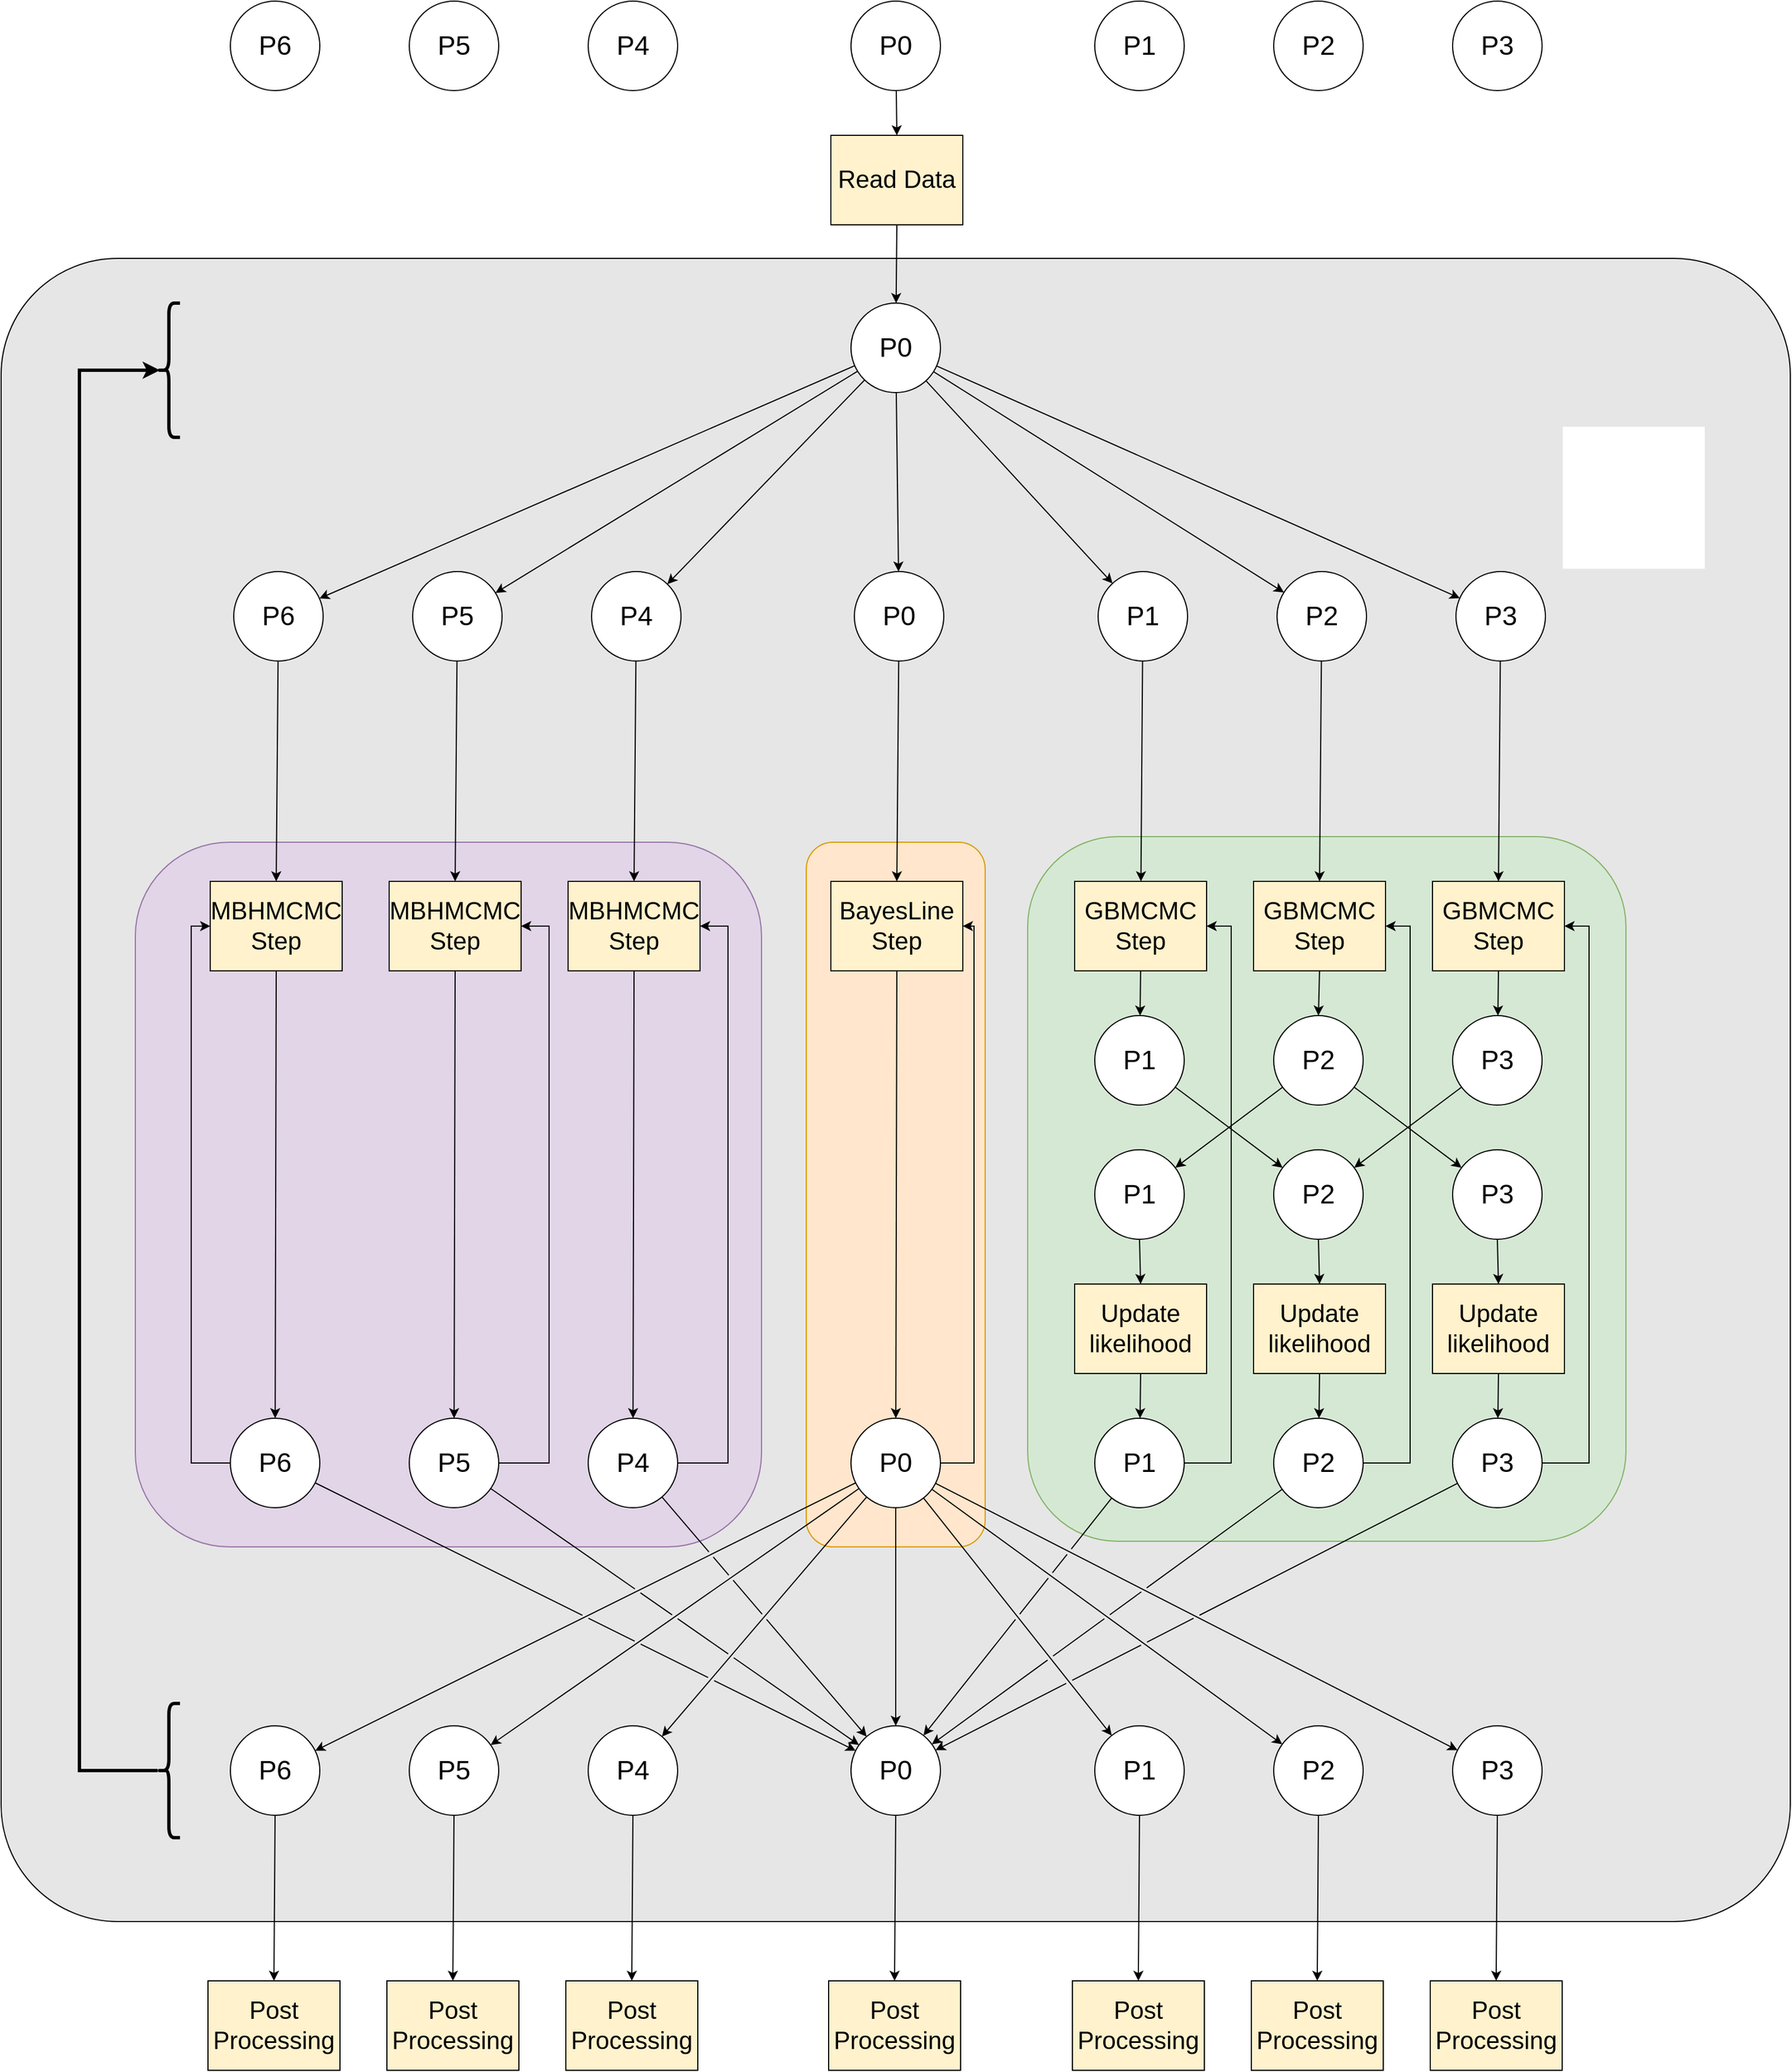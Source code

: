 <mxfile version="14.3.0" type="github">
  <diagram id="ocjEKwFpsV1IeR2hr5S3" name="Page-1">
    <mxGraphModel dx="2962" dy="2967" grid="1" gridSize="10" guides="1" tooltips="1" connect="1" arrows="1" fold="1" page="1" pageScale="1" pageWidth="850" pageHeight="1100" math="0" shadow="0">
      <root>
        <mxCell id="0" />
        <mxCell id="1" parent="0" />
        <mxCell id="KKFM_KyTwlKslKXIKcW2-42" value="" style="rounded=1;whiteSpace=wrap;html=1;strokeColor=#000000;fillColor=#E6E6E6;arcSize=7;" parent="1" vertex="1">
          <mxGeometry x="-800" y="-810" width="1600" height="1487" as="geometry" />
        </mxCell>
        <mxCell id="KKFM_KyTwlKslKXIKcW2-12" value="" style="rounded=1;whiteSpace=wrap;html=1;strokeColor=#d79b00;fontSize=14;fillColor=#ffe6cc;" parent="1" vertex="1">
          <mxGeometry x="-80" y="-288" width="160" height="630" as="geometry" />
        </mxCell>
        <mxCell id="9TntlFMedyVJn60BAklY-58" value="" style="rounded=1;whiteSpace=wrap;html=1;strokeColor=#9673a6;fontSize=14;fillColor=#e1d5e7;" parent="1" vertex="1">
          <mxGeometry x="-680" y="-288" width="560" height="630" as="geometry" />
        </mxCell>
        <mxCell id="fXf3r-uobzJEQX9jouKG-5" value="P0" style="ellipse;whiteSpace=wrap;html=1;fontSize=24;" parent="1" vertex="1">
          <mxGeometry x="-40" y="-770" width="80" height="80" as="geometry" />
        </mxCell>
        <mxCell id="fXf3r-uobzJEQX9jouKG-9" value="P0" style="ellipse;whiteSpace=wrap;html=1;fontSize=24;" parent="1" vertex="1">
          <mxGeometry x="-37" y="-530" width="80" height="80" as="geometry" />
        </mxCell>
        <mxCell id="fXf3r-uobzJEQX9jouKG-16" value="" style="endArrow=classic;html=1;fontSize=24;" parent="1" source="fXf3r-uobzJEQX9jouKG-5" target="fXf3r-uobzJEQX9jouKG-10" edge="1">
          <mxGeometry width="50" height="50" relative="1" as="geometry">
            <mxPoint x="-37" y="-570" as="sourcePoint" />
            <mxPoint x="-27" y="-360" as="targetPoint" />
          </mxGeometry>
        </mxCell>
        <mxCell id="fXf3r-uobzJEQX9jouKG-17" value="" style="endArrow=classic;html=1;fontSize=24;" parent="1" source="fXf3r-uobzJEQX9jouKG-5" target="fXf3r-uobzJEQX9jouKG-11" edge="1">
          <mxGeometry width="50" height="50" relative="1" as="geometry">
            <mxPoint x="-37" y="-570" as="sourcePoint" />
            <mxPoint x="73" y="-370" as="targetPoint" />
          </mxGeometry>
        </mxCell>
        <mxCell id="fXf3r-uobzJEQX9jouKG-19" value="" style="endArrow=classic;html=1;fontSize=24;" parent="1" source="fXf3r-uobzJEQX9jouKG-5" target="fXf3r-uobzJEQX9jouKG-12" edge="1">
          <mxGeometry width="50" height="50" relative="1" as="geometry">
            <mxPoint x="-8.716" y="-571.716" as="sourcePoint" />
            <mxPoint x="333" y="-430" as="targetPoint" />
          </mxGeometry>
        </mxCell>
        <mxCell id="fXf3r-uobzJEQX9jouKG-21" value="" style="endArrow=classic;html=1;fontSize=24;" parent="1" source="fXf3r-uobzJEQX9jouKG-5" target="fXf3r-uobzJEQX9jouKG-9" edge="1">
          <mxGeometry width="50" height="50" relative="1" as="geometry">
            <mxPoint x="83" y="-570" as="sourcePoint" />
            <mxPoint x="3" y="-490" as="targetPoint" />
          </mxGeometry>
        </mxCell>
        <mxCell id="fXf3r-uobzJEQX9jouKG-22" value="BayesLine Step" style="rounded=0;whiteSpace=wrap;html=1;fontSize=22;fillColor=#fff2cc;" parent="1" vertex="1">
          <mxGeometry x="-58" y="-253" width="118" height="80" as="geometry" />
        </mxCell>
        <mxCell id="fXf3r-uobzJEQX9jouKG-26" value="P3" style="ellipse;whiteSpace=wrap;html=1;fontSize=24;" parent="1" vertex="1">
          <mxGeometry x="498" y="-1040" width="80" height="80" as="geometry" />
        </mxCell>
        <mxCell id="fXf3r-uobzJEQX9jouKG-27" value="P2" style="ellipse;whiteSpace=wrap;html=1;fontSize=24;" parent="1" vertex="1">
          <mxGeometry x="338" y="-1040" width="80" height="80" as="geometry" />
        </mxCell>
        <mxCell id="fXf3r-uobzJEQX9jouKG-28" value="&lt;font style=&quot;font-size: 24px&quot;&gt;P1&lt;/font&gt;" style="ellipse;whiteSpace=wrap;html=1;fontSize=24;" parent="1" vertex="1">
          <mxGeometry x="178" y="-1040" width="80" height="80" as="geometry" />
        </mxCell>
        <mxCell id="fXf3r-uobzJEQX9jouKG-29" value="&lt;font style=&quot;font-size: 24px&quot;&gt;P0&lt;/font&gt;" style="ellipse;whiteSpace=wrap;html=1;fontSize=24;" parent="1" vertex="1">
          <mxGeometry x="-40" y="-1040" width="80" height="80" as="geometry" />
        </mxCell>
        <mxCell id="fXf3r-uobzJEQX9jouKG-30" value="Read Data" style="rounded=0;whiteSpace=wrap;html=1;fontSize=22;fillColor=#fff2cc;" parent="1" vertex="1">
          <mxGeometry x="-58" y="-920" width="118" height="80" as="geometry" />
        </mxCell>
        <mxCell id="fXf3r-uobzJEQX9jouKG-31" value="" style="endArrow=classic;html=1;entryX=0.5;entryY=0;entryDx=0;entryDy=0;fontSize=24;" parent="1" source="fXf3r-uobzJEQX9jouKG-29" target="fXf3r-uobzJEQX9jouKG-30" edge="1">
          <mxGeometry width="50" height="50" relative="1" as="geometry">
            <mxPoint x="260" y="-570" as="sourcePoint" />
            <mxPoint x="310" y="-620" as="targetPoint" />
          </mxGeometry>
        </mxCell>
        <mxCell id="fXf3r-uobzJEQX9jouKG-32" value="" style="endArrow=classic;html=1;exitX=0.5;exitY=1;exitDx=0;exitDy=0;fontSize=24;" parent="1" source="fXf3r-uobzJEQX9jouKG-30" target="fXf3r-uobzJEQX9jouKG-5" edge="1">
          <mxGeometry width="50" height="50" relative="1" as="geometry">
            <mxPoint x="260" y="-540" as="sourcePoint" />
            <mxPoint x="310" y="-590" as="targetPoint" />
          </mxGeometry>
        </mxCell>
        <mxCell id="fXf3r-uobzJEQX9jouKG-42" value="" style="endArrow=classic;html=1;exitX=0.5;exitY=1;exitDx=0;exitDy=0;fontSize=24;" parent="1" source="fXf3r-uobzJEQX9jouKG-22" target="fXf3r-uobzJEQX9jouKG-100" edge="1">
          <mxGeometry width="50" height="50" relative="1" as="geometry">
            <mxPoint x="220" y="-178" as="sourcePoint" />
            <mxPoint y="-98" as="targetPoint" />
          </mxGeometry>
        </mxCell>
        <mxCell id="fXf3r-uobzJEQX9jouKG-63" value="" style="endArrow=classic;html=1;entryX=0.5;entryY=0;entryDx=0;entryDy=0;fontSize=24;" parent="1" source="fXf3r-uobzJEQX9jouKG-9" target="fXf3r-uobzJEQX9jouKG-22" edge="1">
          <mxGeometry relative="1" as="geometry">
            <mxPoint y="-298" as="sourcePoint" />
            <mxPoint x="260" y="-78" as="targetPoint" />
          </mxGeometry>
        </mxCell>
        <mxCell id="fXf3r-uobzJEQX9jouKG-93" value="" style="endArrow=classic;html=1;entryX=0.5;entryY=0;entryDx=0;entryDy=0;fontSize=24;" parent="1" edge="1">
          <mxGeometry width="50" height="50" relative="1" as="geometry">
            <mxPoint x="200" y="-200" as="sourcePoint" />
            <mxPoint x="420" y="-280" as="targetPoint" />
          </mxGeometry>
        </mxCell>
        <mxCell id="KKFM_KyTwlKslKXIKcW2-18" style="edgeStyle=orthogonalEdgeStyle;rounded=0;jumpStyle=gap;orthogonalLoop=1;jettySize=auto;html=1;entryX=1;entryY=0.5;entryDx=0;entryDy=0;" parent="1" source="fXf3r-uobzJEQX9jouKG-100" target="fXf3r-uobzJEQX9jouKG-22" edge="1">
          <mxGeometry relative="1" as="geometry">
            <Array as="points">
              <mxPoint x="70" y="267" />
              <mxPoint x="70" y="-213" />
            </Array>
          </mxGeometry>
        </mxCell>
        <mxCell id="fXf3r-uobzJEQX9jouKG-100" value="P0" style="ellipse;whiteSpace=wrap;html=1;fontSize=24;" parent="1" vertex="1">
          <mxGeometry x="-40" y="227" width="80" height="80" as="geometry" />
        </mxCell>
        <mxCell id="KKFM_KyTwlKslKXIKcW2-38" style="edgeStyle=orthogonalEdgeStyle;rounded=0;jumpStyle=gap;orthogonalLoop=1;jettySize=auto;html=1;" parent="1" source="fXf3r-uobzJEQX9jouKG-116" target="KKFM_KyTwlKslKXIKcW2-31" edge="1">
          <mxGeometry relative="1" as="geometry" />
        </mxCell>
        <mxCell id="fXf3r-uobzJEQX9jouKG-116" value="P0" style="ellipse;whiteSpace=wrap;html=1;fontSize=24;" parent="1" vertex="1">
          <mxGeometry x="-40" y="502" width="80" height="80" as="geometry" />
        </mxCell>
        <mxCell id="fXf3r-uobzJEQX9jouKG-117" value="" style="endArrow=classic;html=1;fontSize=24;" parent="1" source="fXf3r-uobzJEQX9jouKG-100" target="fXf3r-uobzJEQX9jouKG-116" edge="1">
          <mxGeometry width="50" height="50" relative="1" as="geometry">
            <mxPoint x="190" y="162" as="sourcePoint" />
            <mxPoint x="240" y="112" as="targetPoint" />
          </mxGeometry>
        </mxCell>
        <mxCell id="KKFM_KyTwlKslKXIKcW2-41" style="edgeStyle=orthogonalEdgeStyle;rounded=0;jumpStyle=gap;orthogonalLoop=1;jettySize=auto;html=1;" parent="1" source="fXf3r-uobzJEQX9jouKG-129" target="KKFM_KyTwlKslKXIKcW2-34" edge="1">
          <mxGeometry relative="1" as="geometry" />
        </mxCell>
        <mxCell id="fXf3r-uobzJEQX9jouKG-129" value="P3" style="ellipse;whiteSpace=wrap;html=1;fontSize=24;" parent="1" vertex="1">
          <mxGeometry x="498" y="502" width="80" height="80" as="geometry" />
        </mxCell>
        <mxCell id="KKFM_KyTwlKslKXIKcW2-40" style="edgeStyle=orthogonalEdgeStyle;rounded=0;jumpStyle=gap;orthogonalLoop=1;jettySize=auto;html=1;" parent="1" source="fXf3r-uobzJEQX9jouKG-130" target="KKFM_KyTwlKslKXIKcW2-33" edge="1">
          <mxGeometry relative="1" as="geometry" />
        </mxCell>
        <mxCell id="fXf3r-uobzJEQX9jouKG-130" value="P2" style="ellipse;whiteSpace=wrap;html=1;fontSize=24;" parent="1" vertex="1">
          <mxGeometry x="338" y="502" width="80" height="80" as="geometry" />
        </mxCell>
        <mxCell id="KKFM_KyTwlKslKXIKcW2-39" style="edgeStyle=orthogonalEdgeStyle;rounded=0;jumpStyle=gap;orthogonalLoop=1;jettySize=auto;html=1;" parent="1" source="fXf3r-uobzJEQX9jouKG-131" target="KKFM_KyTwlKslKXIKcW2-32" edge="1">
          <mxGeometry relative="1" as="geometry" />
        </mxCell>
        <mxCell id="fXf3r-uobzJEQX9jouKG-131" value="P1" style="ellipse;whiteSpace=wrap;html=1;fontSize=24;" parent="1" vertex="1">
          <mxGeometry x="178" y="502" width="80" height="80" as="geometry" />
        </mxCell>
        <mxCell id="9TntlFMedyVJn60BAklY-5" value="P6" style="ellipse;whiteSpace=wrap;html=1;fontSize=24;" parent="1" vertex="1">
          <mxGeometry x="-595" y="-1040" width="80" height="80" as="geometry" />
        </mxCell>
        <mxCell id="9TntlFMedyVJn60BAklY-6" value="P5" style="ellipse;whiteSpace=wrap;html=1;fontSize=24;" parent="1" vertex="1">
          <mxGeometry x="-435" y="-1040" width="80" height="80" as="geometry" />
        </mxCell>
        <mxCell id="9TntlFMedyVJn60BAklY-7" value="P4" style="ellipse;whiteSpace=wrap;html=1;fontSize=24;" parent="1" vertex="1">
          <mxGeometry x="-275" y="-1040" width="80" height="80" as="geometry" />
        </mxCell>
        <mxCell id="9TntlFMedyVJn60BAklY-16" value="" style="endArrow=classic;html=1;labelBackgroundColor=none;fontSize=14;" parent="1" source="fXf3r-uobzJEQX9jouKG-5" target="9TntlFMedyVJn60BAklY-12" edge="1">
          <mxGeometry width="50" height="50" relative="1" as="geometry">
            <mxPoint x="-492" y="-490" as="sourcePoint" />
            <mxPoint x="-442" y="-540" as="targetPoint" />
          </mxGeometry>
        </mxCell>
        <mxCell id="9TntlFMedyVJn60BAklY-17" value="" style="endArrow=classic;html=1;labelBackgroundColor=none;fontSize=14;" parent="1" source="fXf3r-uobzJEQX9jouKG-5" target="9TntlFMedyVJn60BAklY-13" edge="1">
          <mxGeometry width="50" height="50" relative="1" as="geometry">
            <mxPoint x="-492" y="-490" as="sourcePoint" />
            <mxPoint x="-442" y="-540" as="targetPoint" />
          </mxGeometry>
        </mxCell>
        <mxCell id="9TntlFMedyVJn60BAklY-18" value="" style="endArrow=classic;html=1;labelBackgroundColor=none;fontSize=14;" parent="1" source="fXf3r-uobzJEQX9jouKG-5" target="9TntlFMedyVJn60BAklY-14" edge="1">
          <mxGeometry width="50" height="50" relative="1" as="geometry">
            <mxPoint x="-492" y="-490" as="sourcePoint" />
            <mxPoint x="-442" y="-540" as="targetPoint" />
          </mxGeometry>
        </mxCell>
        <mxCell id="9TntlFMedyVJn60BAklY-20" value="MBHMCMC Step" style="rounded=0;whiteSpace=wrap;html=1;fontSize=22;fillColor=#fff2cc;" parent="1" vertex="1">
          <mxGeometry x="-613" y="-253" width="118" height="80" as="geometry" />
        </mxCell>
        <mxCell id="9TntlFMedyVJn60BAklY-21" value="MBHMCMC Step" style="rounded=0;whiteSpace=wrap;html=1;fontSize=22;fillColor=#fff2cc;" parent="1" vertex="1">
          <mxGeometry x="-453" y="-253" width="118" height="80" as="geometry" />
        </mxCell>
        <mxCell id="9TntlFMedyVJn60BAklY-22" value="MBHMCMC Step" style="rounded=0;whiteSpace=wrap;html=1;fontSize=22;fillColor=#fff2cc;" parent="1" vertex="1">
          <mxGeometry x="-293" y="-253" width="118" height="80" as="geometry" />
        </mxCell>
        <mxCell id="9TntlFMedyVJn60BAklY-29" value="" style="endArrow=classic;html=1;labelBackgroundColor=none;fontSize=14;entryX=0.5;entryY=0;entryDx=0;entryDy=0;" parent="1" source="9TntlFMedyVJn60BAklY-12" target="9TntlFMedyVJn60BAklY-20" edge="1">
          <mxGeometry width="50" height="50" relative="1" as="geometry">
            <mxPoint x="-555" y="-298" as="sourcePoint" />
            <mxPoint x="-275" y="-138" as="targetPoint" />
          </mxGeometry>
        </mxCell>
        <mxCell id="9TntlFMedyVJn60BAklY-30" value="" style="endArrow=classic;html=1;labelBackgroundColor=none;fontSize=14;entryX=0.5;entryY=0;entryDx=0;entryDy=0;" parent="1" source="9TntlFMedyVJn60BAklY-13" target="9TntlFMedyVJn60BAklY-21" edge="1">
          <mxGeometry width="50" height="50" relative="1" as="geometry">
            <mxPoint x="-395" y="-298" as="sourcePoint" />
            <mxPoint x="-275" y="-138" as="targetPoint" />
          </mxGeometry>
        </mxCell>
        <mxCell id="9TntlFMedyVJn60BAklY-31" value="" style="endArrow=classic;html=1;labelBackgroundColor=none;fontSize=14;entryX=0.5;entryY=0;entryDx=0;entryDy=0;" parent="1" source="9TntlFMedyVJn60BAklY-14" target="9TntlFMedyVJn60BAklY-22" edge="1">
          <mxGeometry width="50" height="50" relative="1" as="geometry">
            <mxPoint x="-235" y="-298" as="sourcePoint" />
            <mxPoint x="-275" y="-138" as="targetPoint" />
          </mxGeometry>
        </mxCell>
        <mxCell id="9TntlFMedyVJn60BAklY-55" style="edgeStyle=orthogonalEdgeStyle;rounded=0;orthogonalLoop=1;jettySize=auto;html=1;entryX=0;entryY=0.5;entryDx=0;entryDy=0;labelBackgroundColor=none;fontSize=24;" parent="1" source="9TntlFMedyVJn60BAklY-34" target="9TntlFMedyVJn60BAklY-20" edge="1">
          <mxGeometry relative="1" as="geometry">
            <Array as="points">
              <mxPoint x="-630" y="267" />
              <mxPoint x="-630" y="-213" />
            </Array>
          </mxGeometry>
        </mxCell>
        <mxCell id="9TntlFMedyVJn60BAklY-34" value="P6" style="ellipse;whiteSpace=wrap;html=1;fontSize=24;" parent="1" vertex="1">
          <mxGeometry x="-595" y="227" width="80" height="80" as="geometry" />
        </mxCell>
        <mxCell id="9TntlFMedyVJn60BAklY-56" style="edgeStyle=orthogonalEdgeStyle;rounded=0;orthogonalLoop=1;jettySize=auto;html=1;entryX=1;entryY=0.5;entryDx=0;entryDy=0;labelBackgroundColor=none;fontSize=24;" parent="1" source="9TntlFMedyVJn60BAklY-35" target="9TntlFMedyVJn60BAklY-21" edge="1">
          <mxGeometry relative="1" as="geometry">
            <Array as="points">
              <mxPoint x="-310" y="267" />
              <mxPoint x="-310" y="-213" />
            </Array>
          </mxGeometry>
        </mxCell>
        <mxCell id="9TntlFMedyVJn60BAklY-35" value="P5" style="ellipse;whiteSpace=wrap;html=1;fontSize=24;" parent="1" vertex="1">
          <mxGeometry x="-435" y="227" width="80" height="80" as="geometry" />
        </mxCell>
        <mxCell id="9TntlFMedyVJn60BAklY-57" style="edgeStyle=orthogonalEdgeStyle;rounded=0;orthogonalLoop=1;jettySize=auto;html=1;entryX=1;entryY=0.5;entryDx=0;entryDy=0;labelBackgroundColor=none;fontSize=24;" parent="1" source="9TntlFMedyVJn60BAklY-36" target="9TntlFMedyVJn60BAklY-22" edge="1">
          <mxGeometry relative="1" as="geometry">
            <Array as="points">
              <mxPoint x="-150" y="267" />
              <mxPoint x="-150" y="-213" />
            </Array>
          </mxGeometry>
        </mxCell>
        <mxCell id="9TntlFMedyVJn60BAklY-36" value="P4" style="ellipse;whiteSpace=wrap;html=1;fontSize=24;" parent="1" vertex="1">
          <mxGeometry x="-275" y="227" width="80" height="80" as="geometry" />
        </mxCell>
        <mxCell id="KKFM_KyTwlKslKXIKcW2-35" style="edgeStyle=orthogonalEdgeStyle;rounded=0;jumpStyle=gap;orthogonalLoop=1;jettySize=auto;html=1;" parent="1" source="9TntlFMedyVJn60BAklY-38" target="KKFM_KyTwlKslKXIKcW2-28" edge="1">
          <mxGeometry relative="1" as="geometry" />
        </mxCell>
        <mxCell id="9TntlFMedyVJn60BAklY-38" value="P6" style="ellipse;whiteSpace=wrap;html=1;fontSize=24;" parent="1" vertex="1">
          <mxGeometry x="-595" y="502" width="80" height="80" as="geometry" />
        </mxCell>
        <mxCell id="KKFM_KyTwlKslKXIKcW2-36" style="edgeStyle=orthogonalEdgeStyle;rounded=0;jumpStyle=gap;orthogonalLoop=1;jettySize=auto;html=1;" parent="1" source="9TntlFMedyVJn60BAklY-39" target="KKFM_KyTwlKslKXIKcW2-29" edge="1">
          <mxGeometry relative="1" as="geometry" />
        </mxCell>
        <mxCell id="9TntlFMedyVJn60BAklY-39" value="P5" style="ellipse;whiteSpace=wrap;html=1;fontSize=24;" parent="1" vertex="1">
          <mxGeometry x="-435" y="502" width="80" height="80" as="geometry" />
        </mxCell>
        <mxCell id="KKFM_KyTwlKslKXIKcW2-37" style="edgeStyle=orthogonalEdgeStyle;rounded=0;jumpStyle=gap;orthogonalLoop=1;jettySize=auto;html=1;" parent="1" source="9TntlFMedyVJn60BAklY-40" target="KKFM_KyTwlKslKXIKcW2-30" edge="1">
          <mxGeometry relative="1" as="geometry" />
        </mxCell>
        <mxCell id="9TntlFMedyVJn60BAklY-40" value="P4" style="ellipse;whiteSpace=wrap;html=1;fontSize=24;" parent="1" vertex="1">
          <mxGeometry x="-275" y="502" width="80" height="80" as="geometry" />
        </mxCell>
        <mxCell id="9TntlFMedyVJn60BAklY-43" value="" style="endArrow=classic;html=1;labelBackgroundColor=none;fontSize=14;exitX=0.5;exitY=1;exitDx=0;exitDy=0;" parent="1" source="9TntlFMedyVJn60BAklY-20" target="9TntlFMedyVJn60BAklY-34" edge="1">
          <mxGeometry relative="1" as="geometry">
            <mxPoint x="-435" y="22" as="sourcePoint" />
            <mxPoint x="-335" y="22" as="targetPoint" />
          </mxGeometry>
        </mxCell>
        <mxCell id="9TntlFMedyVJn60BAklY-45" value="" style="endArrow=classic;html=1;labelBackgroundColor=none;fontSize=14;exitX=0.5;exitY=1;exitDx=0;exitDy=0;" parent="1" source="9TntlFMedyVJn60BAklY-21" target="9TntlFMedyVJn60BAklY-35" edge="1">
          <mxGeometry relative="1" as="geometry">
            <mxPoint x="-435" y="22" as="sourcePoint" />
            <mxPoint x="-335" y="22" as="targetPoint" />
          </mxGeometry>
        </mxCell>
        <mxCell id="9TntlFMedyVJn60BAklY-47" value="" style="endArrow=classic;html=1;labelBackgroundColor=none;fontSize=14;exitX=0.5;exitY=1;exitDx=0;exitDy=0;" parent="1" source="9TntlFMedyVJn60BAklY-22" target="9TntlFMedyVJn60BAklY-36" edge="1">
          <mxGeometry relative="1" as="geometry">
            <mxPoint x="-435" y="22" as="sourcePoint" />
            <mxPoint x="-335" y="22" as="targetPoint" />
          </mxGeometry>
        </mxCell>
        <mxCell id="KKFM_KyTwlKslKXIKcW2-1" value="" style="endArrow=classic;html=1;jumpStyle=gap;" parent="1" source="fXf3r-uobzJEQX9jouKG-100" target="fXf3r-uobzJEQX9jouKG-131" edge="1">
          <mxGeometry width="50" height="50" relative="1" as="geometry">
            <mxPoint x="460" y="442" as="sourcePoint" />
            <mxPoint x="510" y="392" as="targetPoint" />
          </mxGeometry>
        </mxCell>
        <mxCell id="KKFM_KyTwlKslKXIKcW2-2" value="" style="endArrow=classic;html=1;jumpStyle=gap;" parent="1" source="fXf3r-uobzJEQX9jouKG-100" target="fXf3r-uobzJEQX9jouKG-130" edge="1">
          <mxGeometry width="50" height="50" relative="1" as="geometry">
            <mxPoint x="32.151" y="345.307" as="sourcePoint" />
            <mxPoint x="147.812" y="518.718" as="targetPoint" />
          </mxGeometry>
        </mxCell>
        <mxCell id="KKFM_KyTwlKslKXIKcW2-3" value="" style="endArrow=classic;html=1;jumpStyle=gap;" parent="1" source="fXf3r-uobzJEQX9jouKG-100" target="fXf3r-uobzJEQX9jouKG-129" edge="1">
          <mxGeometry width="50" height="50" relative="1" as="geometry">
            <mxPoint x="42" y="336" as="sourcePoint" />
            <mxPoint x="298" y="528" as="targetPoint" />
          </mxGeometry>
        </mxCell>
        <mxCell id="KKFM_KyTwlKslKXIKcW2-5" value="" style="endArrow=classic;html=1;jumpStyle=gap;" parent="1" source="fXf3r-uobzJEQX9jouKG-100" target="9TntlFMedyVJn60BAklY-38" edge="1">
          <mxGeometry width="50" height="50" relative="1" as="geometry">
            <mxPoint x="940" y="322" as="sourcePoint" />
            <mxPoint x="990" y="272" as="targetPoint" />
          </mxGeometry>
        </mxCell>
        <mxCell id="KKFM_KyTwlKslKXIKcW2-6" value="" style="endArrow=classic;html=1;jumpStyle=gap;" parent="1" source="fXf3r-uobzJEQX9jouKG-100" target="9TntlFMedyVJn60BAklY-39" edge="1">
          <mxGeometry width="50" height="50" relative="1" as="geometry">
            <mxPoint x="940" y="322" as="sourcePoint" />
            <mxPoint x="990" y="272" as="targetPoint" />
          </mxGeometry>
        </mxCell>
        <mxCell id="KKFM_KyTwlKslKXIKcW2-7" value="" style="endArrow=classic;html=1;jumpStyle=gap;" parent="1" source="fXf3r-uobzJEQX9jouKG-100" target="9TntlFMedyVJn60BAklY-40" edge="1">
          <mxGeometry width="50" height="50" relative="1" as="geometry">
            <mxPoint x="940" y="322" as="sourcePoint" />
            <mxPoint x="990" y="272" as="targetPoint" />
          </mxGeometry>
        </mxCell>
        <mxCell id="KKFM_KyTwlKslKXIKcW2-9" value="" style="endArrow=classic;html=1;jumpStyle=gap;" parent="1" source="9TntlFMedyVJn60BAklY-34" target="fXf3r-uobzJEQX9jouKG-116" edge="1">
          <mxGeometry width="50" height="50" relative="1" as="geometry">
            <mxPoint x="940" y="322" as="sourcePoint" />
            <mxPoint x="990" y="272" as="targetPoint" />
          </mxGeometry>
        </mxCell>
        <mxCell id="KKFM_KyTwlKslKXIKcW2-10" value="" style="endArrow=classic;html=1;jumpStyle=gap;" parent="1" source="9TntlFMedyVJn60BAklY-35" target="fXf3r-uobzJEQX9jouKG-116" edge="1">
          <mxGeometry width="50" height="50" relative="1" as="geometry">
            <mxPoint x="940" y="322" as="sourcePoint" />
            <mxPoint x="990" y="272" as="targetPoint" />
          </mxGeometry>
        </mxCell>
        <mxCell id="KKFM_KyTwlKslKXIKcW2-11" value="" style="endArrow=classic;html=1;jumpStyle=gap;" parent="1" source="9TntlFMedyVJn60BAklY-36" target="fXf3r-uobzJEQX9jouKG-116" edge="1">
          <mxGeometry width="50" height="50" relative="1" as="geometry">
            <mxPoint x="940" y="322" as="sourcePoint" />
            <mxPoint x="990" y="272" as="targetPoint" />
          </mxGeometry>
        </mxCell>
        <mxCell id="9TntlFMedyVJn60BAklY-1" value="" style="rounded=1;whiteSpace=wrap;html=1;strokeColor=#82b366;fontSize=14;fillColor=#d5e8d4;" parent="1" vertex="1">
          <mxGeometry x="118" y="-293" width="535" height="630" as="geometry" />
        </mxCell>
        <mxCell id="fXf3r-uobzJEQX9jouKG-10" value="P1" style="ellipse;whiteSpace=wrap;html=1;fontSize=24;" parent="1" vertex="1">
          <mxGeometry x="181" y="-530" width="80" height="80" as="geometry" />
        </mxCell>
        <mxCell id="fXf3r-uobzJEQX9jouKG-11" value="P2" style="ellipse;whiteSpace=wrap;html=1;fontSize=24;" parent="1" vertex="1">
          <mxGeometry x="341" y="-530" width="80" height="80" as="geometry" />
        </mxCell>
        <mxCell id="fXf3r-uobzJEQX9jouKG-12" value="P3" style="ellipse;whiteSpace=wrap;html=1;fontSize=24;" parent="1" vertex="1">
          <mxGeometry x="501" y="-530" width="80" height="80" as="geometry" />
        </mxCell>
        <mxCell id="fXf3r-uobzJEQX9jouKG-23" value="GBMCMC Step" style="rounded=0;whiteSpace=wrap;html=1;fontSize=22;fillColor=#fff2cc;" parent="1" vertex="1">
          <mxGeometry x="160" y="-253" width="118" height="80" as="geometry" />
        </mxCell>
        <mxCell id="fXf3r-uobzJEQX9jouKG-24" value="GBMCMC Step" style="rounded=0;whiteSpace=wrap;html=1;fontSize=22;fillColor=#fff2cc;" parent="1" vertex="1">
          <mxGeometry x="320" y="-253" width="118" height="80" as="geometry" />
        </mxCell>
        <mxCell id="fXf3r-uobzJEQX9jouKG-25" value="GBMCMC Step" style="rounded=0;whiteSpace=wrap;html=1;fontSize=22;fillColor=#fff2cc;" parent="1" vertex="1">
          <mxGeometry x="480" y="-253" width="118" height="80" as="geometry" />
        </mxCell>
        <mxCell id="fXf3r-uobzJEQX9jouKG-33" value="P3" style="ellipse;whiteSpace=wrap;html=1;fontSize=24;" parent="1" vertex="1">
          <mxGeometry x="498" y="-133" width="80" height="80" as="geometry" />
        </mxCell>
        <mxCell id="fXf3r-uobzJEQX9jouKG-34" value="P2" style="ellipse;whiteSpace=wrap;html=1;fontSize=24;" parent="1" vertex="1">
          <mxGeometry x="338" y="-133" width="80" height="80" as="geometry" />
        </mxCell>
        <mxCell id="fXf3r-uobzJEQX9jouKG-35" value="P1" style="ellipse;whiteSpace=wrap;html=1;fontSize=24;" parent="1" vertex="1">
          <mxGeometry x="178" y="-133" width="80" height="80" as="geometry" />
        </mxCell>
        <mxCell id="fXf3r-uobzJEQX9jouKG-43" value="" style="endArrow=classic;html=1;exitX=0.5;exitY=1;exitDx=0;exitDy=0;fontSize=24;" parent="1" source="fXf3r-uobzJEQX9jouKG-23" target="fXf3r-uobzJEQX9jouKG-35" edge="1">
          <mxGeometry width="50" height="50" relative="1" as="geometry">
            <mxPoint x="278" y="-213" as="sourcePoint" />
            <mxPoint x="328" y="-263" as="targetPoint" />
          </mxGeometry>
        </mxCell>
        <mxCell id="fXf3r-uobzJEQX9jouKG-47" value="" style="endArrow=classic;html=1;exitX=0.5;exitY=1;exitDx=0;exitDy=0;entryX=0.5;entryY=0;entryDx=0;entryDy=0;fontSize=24;" parent="1" source="fXf3r-uobzJEQX9jouKG-24" target="fXf3r-uobzJEQX9jouKG-34" edge="1">
          <mxGeometry width="50" height="50" relative="1" as="geometry">
            <mxPoint x="278" y="-213" as="sourcePoint" />
            <mxPoint x="328" y="-263" as="targetPoint" />
          </mxGeometry>
        </mxCell>
        <mxCell id="fXf3r-uobzJEQX9jouKG-48" value="" style="endArrow=classic;html=1;exitX=0.5;exitY=1;exitDx=0;exitDy=0;fontSize=24;" parent="1" source="fXf3r-uobzJEQX9jouKG-25" target="fXf3r-uobzJEQX9jouKG-33" edge="1">
          <mxGeometry width="50" height="50" relative="1" as="geometry">
            <mxPoint x="278" y="-213" as="sourcePoint" />
            <mxPoint x="328" y="-263" as="targetPoint" />
          </mxGeometry>
        </mxCell>
        <mxCell id="fXf3r-uobzJEQX9jouKG-49" value="P3" style="ellipse;whiteSpace=wrap;html=1;fontSize=24;" parent="1" vertex="1">
          <mxGeometry x="498" y="-13" width="80" height="80" as="geometry" />
        </mxCell>
        <mxCell id="fXf3r-uobzJEQX9jouKG-50" value="P2" style="ellipse;whiteSpace=wrap;html=1;fontSize=24;" parent="1" vertex="1">
          <mxGeometry x="338" y="-13" width="80" height="80" as="geometry" />
        </mxCell>
        <mxCell id="fXf3r-uobzJEQX9jouKG-51" value="P1" style="ellipse;whiteSpace=wrap;html=1;fontSize=24;" parent="1" vertex="1">
          <mxGeometry x="178" y="-13" width="80" height="80" as="geometry" />
        </mxCell>
        <mxCell id="fXf3r-uobzJEQX9jouKG-75" value="" style="endArrow=classic;html=1;fontSize=24;" parent="1" source="fXf3r-uobzJEQX9jouKG-10" target="fXf3r-uobzJEQX9jouKG-23" edge="1">
          <mxGeometry relative="1" as="geometry">
            <mxPoint x="218" y="-298" as="sourcePoint" />
            <mxPoint x="217.83" y="-148" as="targetPoint" />
          </mxGeometry>
        </mxCell>
        <mxCell id="fXf3r-uobzJEQX9jouKG-77" value="" style="endArrow=classic;html=1;entryX=0.5;entryY=0;entryDx=0;entryDy=0;fontSize=24;" parent="1" source="fXf3r-uobzJEQX9jouKG-11" target="fXf3r-uobzJEQX9jouKG-24" edge="1">
          <mxGeometry relative="1" as="geometry">
            <mxPoint x="378" y="-298" as="sourcePoint" />
            <mxPoint x="377.83" y="-148" as="targetPoint" />
          </mxGeometry>
        </mxCell>
        <mxCell id="fXf3r-uobzJEQX9jouKG-79" value="" style="endArrow=classic;html=1;entryX=0.5;entryY=0;entryDx=0;entryDy=0;fontSize=24;" parent="1" source="fXf3r-uobzJEQX9jouKG-12" target="fXf3r-uobzJEQX9jouKG-25" edge="1">
          <mxGeometry relative="1" as="geometry">
            <mxPoint x="538" y="-298" as="sourcePoint" />
            <mxPoint x="537.83" y="-148" as="targetPoint" />
          </mxGeometry>
        </mxCell>
        <mxCell id="fXf3r-uobzJEQX9jouKG-83" value="" style="endArrow=classic;html=1;fontSize=24;" parent="1" source="fXf3r-uobzJEQX9jouKG-35" target="fXf3r-uobzJEQX9jouKG-50" edge="1">
          <mxGeometry width="50" height="50" relative="1" as="geometry">
            <mxPoint x="206.11" y="-49.521" as="sourcePoint" />
            <mxPoint x="278" y="-13" as="targetPoint" />
          </mxGeometry>
        </mxCell>
        <mxCell id="fXf3r-uobzJEQX9jouKG-84" value="" style="endArrow=classic;html=1;fontSize=24;" parent="1" source="fXf3r-uobzJEQX9jouKG-34" target="fXf3r-uobzJEQX9jouKG-51" edge="1">
          <mxGeometry width="50" height="50" relative="1" as="geometry">
            <mxPoint x="89.89" y="-49.521" as="sourcePoint" />
            <mxPoint x="318" y="-13" as="targetPoint" />
          </mxGeometry>
        </mxCell>
        <mxCell id="fXf3r-uobzJEQX9jouKG-85" value="" style="endArrow=classic;html=1;fontSize=24;" parent="1" source="fXf3r-uobzJEQX9jouKG-34" target="fXf3r-uobzJEQX9jouKG-49" edge="1">
          <mxGeometry width="50" height="50" relative="1" as="geometry">
            <mxPoint x="228" y="157" as="sourcePoint" />
            <mxPoint x="578" y="57" as="targetPoint" />
          </mxGeometry>
        </mxCell>
        <mxCell id="fXf3r-uobzJEQX9jouKG-87" value="" style="endArrow=classic;html=1;fontSize=24;" parent="1" source="fXf3r-uobzJEQX9jouKG-33" target="fXf3r-uobzJEQX9jouKG-50" edge="1">
          <mxGeometry width="50" height="50" relative="1" as="geometry">
            <mxPoint x="228" y="157" as="sourcePoint" />
            <mxPoint x="478" y="-13" as="targetPoint" />
          </mxGeometry>
        </mxCell>
        <mxCell id="fXf3r-uobzJEQX9jouKG-89" value="Update likelihood" style="rounded=0;whiteSpace=wrap;html=1;fontSize=22;fillColor=#fff2cc;" parent="1" vertex="1">
          <mxGeometry x="480" y="107" width="118" height="80" as="geometry" />
        </mxCell>
        <mxCell id="fXf3r-uobzJEQX9jouKG-90" value="Update likelihood" style="rounded=0;whiteSpace=wrap;html=1;fontSize=22;fillColor=#fff2cc;" parent="1" vertex="1">
          <mxGeometry x="320" y="107" width="118" height="80" as="geometry" />
        </mxCell>
        <mxCell id="fXf3r-uobzJEQX9jouKG-91" value="Update likelihood" style="rounded=0;whiteSpace=wrap;html=1;fontSize=22;fillColor=#fff2cc;" parent="1" vertex="1">
          <mxGeometry x="160" y="107" width="118" height="80" as="geometry" />
        </mxCell>
        <mxCell id="fXf3r-uobzJEQX9jouKG-94" value="" style="endArrow=classic;html=1;exitX=0.5;exitY=1;exitDx=0;exitDy=0;entryX=0.5;entryY=0;entryDx=0;entryDy=0;fontSize=24;" parent="1" source="fXf3r-uobzJEQX9jouKG-51" target="fXf3r-uobzJEQX9jouKG-91" edge="1">
          <mxGeometry width="50" height="50" relative="1" as="geometry">
            <mxPoint x="228" y="37" as="sourcePoint" />
            <mxPoint x="278" y="-13" as="targetPoint" />
          </mxGeometry>
        </mxCell>
        <mxCell id="fXf3r-uobzJEQX9jouKG-95" value="" style="endArrow=classic;html=1;exitX=0.5;exitY=1;exitDx=0;exitDy=0;entryX=0.5;entryY=0;entryDx=0;entryDy=0;fontSize=24;" parent="1" source="fXf3r-uobzJEQX9jouKG-50" target="fXf3r-uobzJEQX9jouKG-90" edge="1">
          <mxGeometry width="50" height="50" relative="1" as="geometry">
            <mxPoint x="228" y="37" as="sourcePoint" />
            <mxPoint x="278" y="-13" as="targetPoint" />
          </mxGeometry>
        </mxCell>
        <mxCell id="fXf3r-uobzJEQX9jouKG-96" value="" style="endArrow=classic;html=1;exitX=0.5;exitY=1;exitDx=0;exitDy=0;entryX=0.5;entryY=0;entryDx=0;entryDy=0;fontSize=24;" parent="1" source="fXf3r-uobzJEQX9jouKG-49" target="fXf3r-uobzJEQX9jouKG-89" edge="1">
          <mxGeometry width="50" height="50" relative="1" as="geometry">
            <mxPoint x="228" y="37" as="sourcePoint" />
            <mxPoint x="278" y="-13" as="targetPoint" />
          </mxGeometry>
        </mxCell>
        <mxCell id="KKFM_KyTwlKslKXIKcW2-16" style="edgeStyle=orthogonalEdgeStyle;rounded=0;jumpStyle=gap;orthogonalLoop=1;jettySize=auto;html=1;entryX=1;entryY=0.5;entryDx=0;entryDy=0;" parent="1" source="fXf3r-uobzJEQX9jouKG-97" target="fXf3r-uobzJEQX9jouKG-25" edge="1">
          <mxGeometry relative="1" as="geometry">
            <Array as="points">
              <mxPoint x="620" y="267" />
              <mxPoint x="620" y="-213" />
            </Array>
          </mxGeometry>
        </mxCell>
        <mxCell id="fXf3r-uobzJEQX9jouKG-97" value="P3" style="ellipse;whiteSpace=wrap;html=1;fontSize=24;" parent="1" vertex="1">
          <mxGeometry x="498" y="227" width="80" height="80" as="geometry" />
        </mxCell>
        <mxCell id="KKFM_KyTwlKslKXIKcW2-14" style="edgeStyle=orthogonalEdgeStyle;rounded=0;jumpStyle=gap;orthogonalLoop=1;jettySize=auto;html=1;entryX=1;entryY=0.5;entryDx=0;entryDy=0;" parent="1" source="fXf3r-uobzJEQX9jouKG-98" target="fXf3r-uobzJEQX9jouKG-24" edge="1">
          <mxGeometry relative="1" as="geometry">
            <mxPoint x="418" y="-213" as="targetPoint" />
            <Array as="points">
              <mxPoint x="460" y="267" />
              <mxPoint x="460" y="-213" />
            </Array>
          </mxGeometry>
        </mxCell>
        <mxCell id="fXf3r-uobzJEQX9jouKG-98" value="P2" style="ellipse;whiteSpace=wrap;html=1;fontSize=24;" parent="1" vertex="1">
          <mxGeometry x="338" y="227" width="80" height="80" as="geometry" />
        </mxCell>
        <mxCell id="KKFM_KyTwlKslKXIKcW2-13" style="edgeStyle=orthogonalEdgeStyle;rounded=0;jumpStyle=gap;orthogonalLoop=1;jettySize=auto;html=1;entryX=1;entryY=0.5;entryDx=0;entryDy=0;" parent="1" source="fXf3r-uobzJEQX9jouKG-99" target="fXf3r-uobzJEQX9jouKG-23" edge="1">
          <mxGeometry relative="1" as="geometry">
            <Array as="points">
              <mxPoint x="300" y="267" />
              <mxPoint x="300" y="-213" />
            </Array>
          </mxGeometry>
        </mxCell>
        <mxCell id="fXf3r-uobzJEQX9jouKG-99" value="P1" style="ellipse;whiteSpace=wrap;html=1;fontSize=24;" parent="1" vertex="1">
          <mxGeometry x="178" y="227" width="80" height="80" as="geometry" />
        </mxCell>
        <mxCell id="fXf3r-uobzJEQX9jouKG-123" value="" style="endArrow=classic;html=1;exitX=0.5;exitY=1;exitDx=0;exitDy=0;fontSize=24;labelBackgroundColor=none;" parent="1" source="fXf3r-uobzJEQX9jouKG-91" target="fXf3r-uobzJEQX9jouKG-99" edge="1">
          <mxGeometry relative="1" as="geometry">
            <mxPoint x="108" y="77" as="sourcePoint" />
            <mxPoint x="208" y="77" as="targetPoint" />
          </mxGeometry>
        </mxCell>
        <mxCell id="fXf3r-uobzJEQX9jouKG-125" value="" style="endArrow=classic;html=1;exitX=0.5;exitY=1;exitDx=0;exitDy=0;fontSize=24;labelBackgroundColor=none;" parent="1" source="fXf3r-uobzJEQX9jouKG-90" target="fXf3r-uobzJEQX9jouKG-98" edge="1">
          <mxGeometry relative="1" as="geometry">
            <mxPoint x="108" y="77" as="sourcePoint" />
            <mxPoint x="208" y="77" as="targetPoint" />
          </mxGeometry>
        </mxCell>
        <mxCell id="fXf3r-uobzJEQX9jouKG-127" value="" style="endArrow=classic;html=1;exitX=0.5;exitY=1;exitDx=0;exitDy=0;fontSize=24;labelBackgroundColor=none;" parent="1" source="fXf3r-uobzJEQX9jouKG-89" target="fXf3r-uobzJEQX9jouKG-97" edge="1">
          <mxGeometry relative="1" as="geometry">
            <mxPoint x="528" y="187" as="sourcePoint" />
            <mxPoint x="548" y="277" as="targetPoint" />
          </mxGeometry>
        </mxCell>
        <mxCell id="fXf3r-uobzJEQX9jouKG-118" value="" style="endArrow=classic;html=1;fontSize=24;jumpStyle=gap;" parent="1" source="fXf3r-uobzJEQX9jouKG-99" target="fXf3r-uobzJEQX9jouKG-116" edge="1">
          <mxGeometry width="50" height="50" relative="1" as="geometry">
            <mxPoint x="190" y="162" as="sourcePoint" />
            <mxPoint x="240" y="112" as="targetPoint" />
          </mxGeometry>
        </mxCell>
        <mxCell id="fXf3r-uobzJEQX9jouKG-119" value="" style="endArrow=classic;html=1;fontSize=24;jumpStyle=gap;" parent="1" source="fXf3r-uobzJEQX9jouKG-98" target="fXf3r-uobzJEQX9jouKG-116" edge="1">
          <mxGeometry width="50" height="50" relative="1" as="geometry">
            <mxPoint x="190" y="162" as="sourcePoint" />
            <mxPoint x="240" y="112" as="targetPoint" />
          </mxGeometry>
        </mxCell>
        <mxCell id="fXf3r-uobzJEQX9jouKG-120" value="" style="endArrow=classic;html=1;fontSize=24;jumpStyle=gap;" parent="1" source="fXf3r-uobzJEQX9jouKG-97" target="fXf3r-uobzJEQX9jouKG-116" edge="1">
          <mxGeometry width="50" height="50" relative="1" as="geometry">
            <mxPoint x="190" y="162" as="sourcePoint" />
            <mxPoint x="240" y="112" as="targetPoint" />
          </mxGeometry>
        </mxCell>
        <mxCell id="9TntlFMedyVJn60BAklY-12" value="P6" style="ellipse;whiteSpace=wrap;html=1;fontSize=24;" parent="1" vertex="1">
          <mxGeometry x="-592" y="-530" width="80" height="80" as="geometry" />
        </mxCell>
        <mxCell id="9TntlFMedyVJn60BAklY-13" value="P5" style="ellipse;whiteSpace=wrap;html=1;fontSize=24;" parent="1" vertex="1">
          <mxGeometry x="-432" y="-530" width="80" height="80" as="geometry" />
        </mxCell>
        <mxCell id="9TntlFMedyVJn60BAklY-14" value="P4" style="ellipse;whiteSpace=wrap;html=1;fontSize=24;" parent="1" vertex="1">
          <mxGeometry x="-272" y="-530" width="80" height="80" as="geometry" />
        </mxCell>
        <mxCell id="KKFM_KyTwlKslKXIKcW2-25" style="edgeStyle=orthogonalEdgeStyle;rounded=0;jumpStyle=gap;orthogonalLoop=1;jettySize=auto;html=1;entryX=0.1;entryY=0.5;entryDx=0;entryDy=0;entryPerimeter=0;strokeWidth=3;" parent="1" source="KKFM_KyTwlKslKXIKcW2-21" target="KKFM_KyTwlKslKXIKcW2-24" edge="1">
          <mxGeometry relative="1" as="geometry">
            <Array as="points">
              <mxPoint x="-730" y="542" />
              <mxPoint x="-730" y="-710" />
            </Array>
          </mxGeometry>
        </mxCell>
        <mxCell id="KKFM_KyTwlKslKXIKcW2-21" value="" style="shape=curlyBracket;whiteSpace=wrap;html=1;rounded=1;strokeColor=#000000;fillColor=#E6E6E6;strokeWidth=3;" parent="1" vertex="1">
          <mxGeometry x="-660" y="482" width="20" height="120" as="geometry" />
        </mxCell>
        <mxCell id="KKFM_KyTwlKslKXIKcW2-24" value="" style="shape=curlyBracket;whiteSpace=wrap;html=1;rounded=1;strokeColor=#000000;fillColor=#E6E6E6;strokeWidth=3;" parent="1" vertex="1">
          <mxGeometry x="-660" y="-770" width="20" height="120" as="geometry" />
        </mxCell>
        <mxCell id="KKFM_KyTwlKslKXIKcW2-28" value="Post Processing" style="rounded=0;whiteSpace=wrap;html=1;fontSize=22;fillColor=#fff2cc;" parent="1" vertex="1">
          <mxGeometry x="-615" y="730" width="118" height="80" as="geometry" />
        </mxCell>
        <mxCell id="KKFM_KyTwlKslKXIKcW2-29" value="Post Processing" style="rounded=0;whiteSpace=wrap;html=1;fontSize=22;fillColor=#fff2cc;" parent="1" vertex="1">
          <mxGeometry x="-455" y="730" width="118" height="80" as="geometry" />
        </mxCell>
        <mxCell id="KKFM_KyTwlKslKXIKcW2-30" value="Post Processing" style="rounded=0;whiteSpace=wrap;html=1;fontSize=22;fillColor=#fff2cc;" parent="1" vertex="1">
          <mxGeometry x="-295" y="730" width="118" height="80" as="geometry" />
        </mxCell>
        <mxCell id="KKFM_KyTwlKslKXIKcW2-31" value="Post Processing" style="rounded=0;whiteSpace=wrap;html=1;fontSize=22;fillColor=#fff2cc;" parent="1" vertex="1">
          <mxGeometry x="-60" y="730" width="118" height="80" as="geometry" />
        </mxCell>
        <mxCell id="KKFM_KyTwlKslKXIKcW2-32" value="Post Processing" style="rounded=0;whiteSpace=wrap;html=1;fontSize=22;fillColor=#fff2cc;" parent="1" vertex="1">
          <mxGeometry x="158" y="730" width="118" height="80" as="geometry" />
        </mxCell>
        <mxCell id="KKFM_KyTwlKslKXIKcW2-33" value="Post Processing" style="rounded=0;whiteSpace=wrap;html=1;fontSize=22;fillColor=#fff2cc;" parent="1" vertex="1">
          <mxGeometry x="318" y="730" width="118" height="80" as="geometry" />
        </mxCell>
        <mxCell id="KKFM_KyTwlKslKXIKcW2-34" value="Post Processing" style="rounded=0;whiteSpace=wrap;html=1;fontSize=22;fillColor=#fff2cc;" parent="1" vertex="1">
          <mxGeometry x="478" y="730" width="118" height="80" as="geometry" />
        </mxCell>
      </root>
    </mxGraphModel>
  </diagram>
</mxfile>
